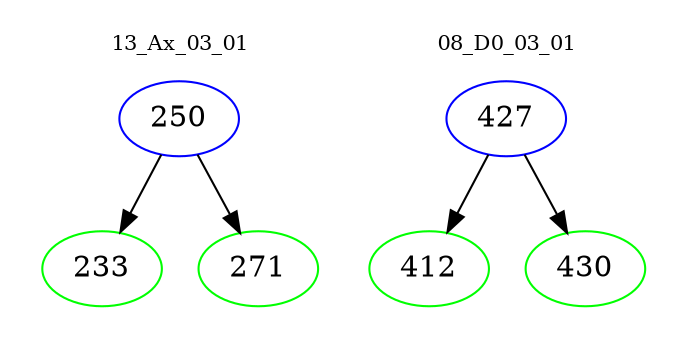 digraph{
subgraph cluster_0 {
color = white
label = "13_Ax_03_01";
fontsize=10;
T0_250 [label="250", color="blue"]
T0_250 -> T0_233 [color="black"]
T0_233 [label="233", color="green"]
T0_250 -> T0_271 [color="black"]
T0_271 [label="271", color="green"]
}
subgraph cluster_1 {
color = white
label = "08_D0_03_01";
fontsize=10;
T1_427 [label="427", color="blue"]
T1_427 -> T1_412 [color="black"]
T1_412 [label="412", color="green"]
T1_427 -> T1_430 [color="black"]
T1_430 [label="430", color="green"]
}
}
